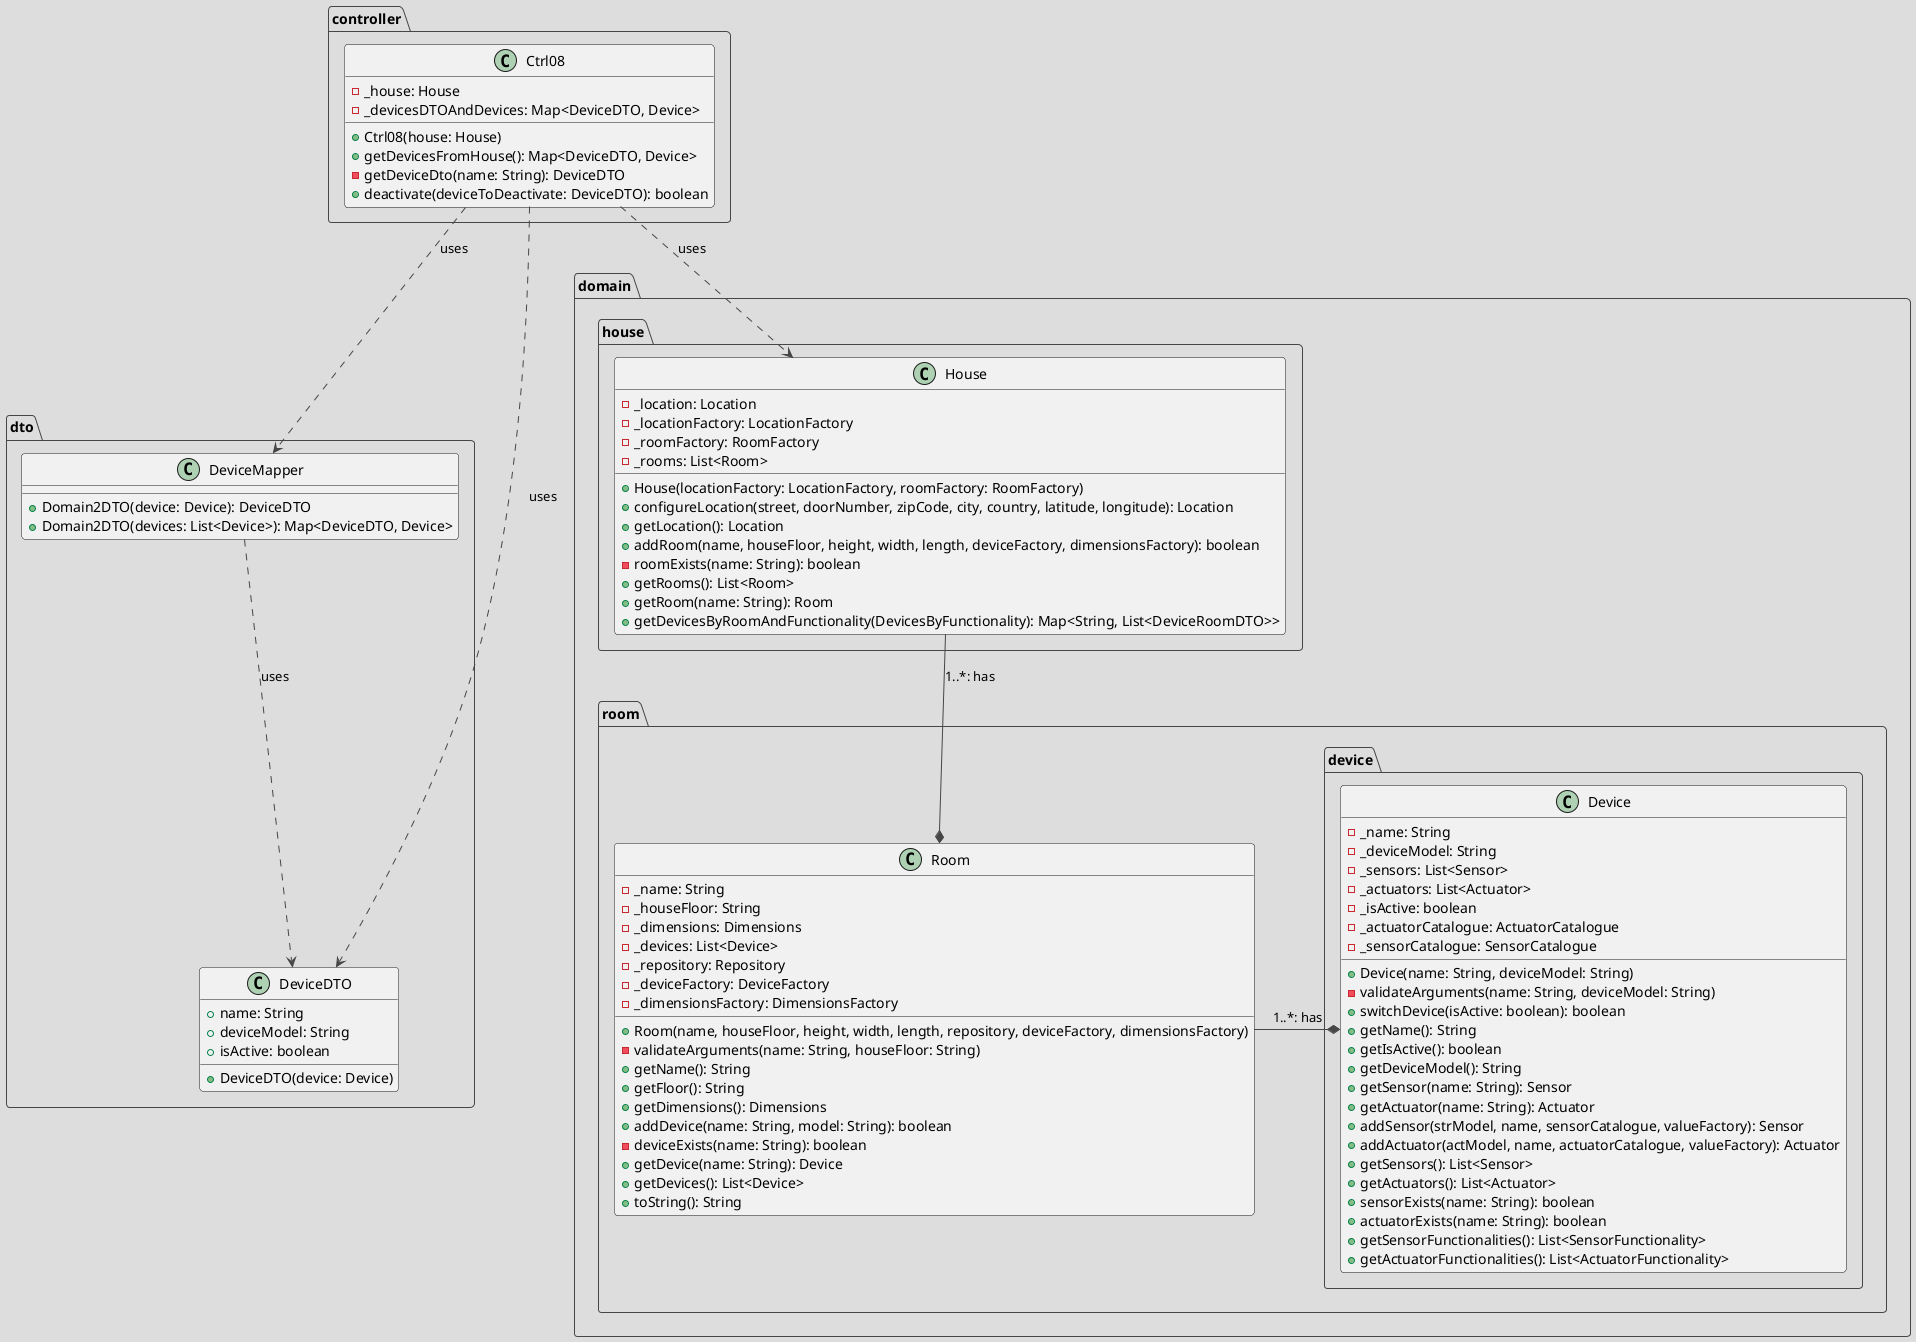 @startuml
!theme toy

package controller {
    class Ctrl08 {
        -_house: House
        -_devicesDTOAndDevices: Map<DeviceDTO, Device>

        +Ctrl08(house: House)
        +getDevicesFromHouse(): Map<DeviceDTO, Device>
        -getDeviceDto(name: String): DeviceDTO
        +deactivate(deviceToDeactivate: DeviceDTO): boolean
    }
}

package dto {
    class DeviceDTO {
        +name: String
        +deviceModel: String
        +isActive: boolean
        +DeviceDTO(device: Device)
    }

    class DeviceMapper {
        +Domain2DTO(device: Device): DeviceDTO
        +Domain2DTO(devices: List<Device>): Map<DeviceDTO, Device>
    }
}

package domain {
package house{
    class House {
        -_location: Location
        -_locationFactory: LocationFactory
        -_roomFactory: RoomFactory
        -_rooms: List<Room>

        +House(locationFactory: LocationFactory, roomFactory: RoomFactory)
        +configureLocation(street, doorNumber, zipCode, city, country, latitude, longitude): Location
        +getLocation(): Location
        +addRoom(name, houseFloor, height, width, length, deviceFactory, dimensionsFactory): boolean
        -roomExists(name: String): boolean
        +getRooms(): List<Room>
        +getRoom(name: String): Room
        +getDevicesByRoomAndFunctionality(DevicesByFunctionality): Map<String, List<DeviceRoomDTO>>
    }
    }
package room{
    class Room {
        -_name: String
        -_houseFloor: String
        -_dimensions: Dimensions
        -_devices: List<Device>
        -_repository: Repository
        -_deviceFactory: DeviceFactory
        -_dimensionsFactory: DimensionsFactory
        +Room(name, houseFloor, height, width, length, repository, deviceFactory, dimensionsFactory)
        -validateArguments(name: String, houseFloor: String)
        +getName(): String
        +getFloor(): String
        +getDimensions(): Dimensions
        +addDevice(name: String, model: String): boolean
        -deviceExists(name: String): boolean
        +getDevice(name: String): Device
        +getDevices(): List<Device>
        +toString(): String
    }
package device{
   class Device {
        -_name: String
        -_deviceModel: String
        -_sensors: List<Sensor>
        -_actuators: List<Actuator>
        -_isActive: boolean
        -_actuatorCatalogue: ActuatorCatalogue
        -_sensorCatalogue: SensorCatalogue
        +Device(name: String, deviceModel: String)
        -validateArguments(name: String, deviceModel: String)
        +switchDevice(isActive: boolean): boolean
        +getName(): String
        +getIsActive(): boolean
        +getDeviceModel(): String
        +getSensor(name: String): Sensor
        +getActuator(name: String): Actuator
        +addSensor(strModel, name, sensorCatalogue, valueFactory): Sensor
        +addActuator(actModel, name, actuatorCatalogue, valueFactory): Actuator
        +getSensors(): List<Sensor>
        +getActuators(): List<Actuator>
        +sensorExists(name: String): boolean
        +actuatorExists(name: String): boolean
        +getSensorFunctionalities(): List<SensorFunctionality>
        +getActuatorFunctionalities(): List<ActuatorFunctionality>
    }
}
}
Ctrl08 .down.> House: uses
Ctrl08 .right.> DeviceDTO: uses
Ctrl08 .down.> DeviceMapper: uses
DeviceMapper .down.> DeviceDTO: uses
House -down-* Room: 1..*: has
Room -right-* Device: 1..*: has


@enduml